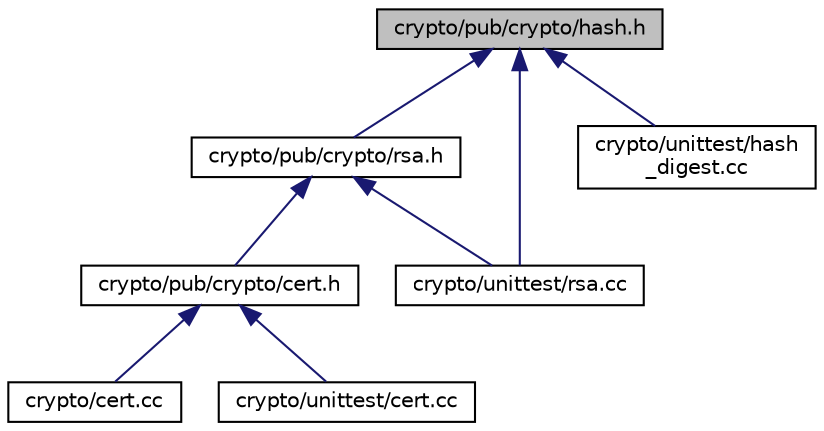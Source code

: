 digraph "crypto/pub/crypto/hash.h"
{
 // LATEX_PDF_SIZE
  edge [fontname="Helvetica",fontsize="10",labelfontname="Helvetica",labelfontsize="10"];
  node [fontname="Helvetica",fontsize="10",shape=record];
  Node1 [label="crypto/pub/crypto/hash.h",height=0.2,width=0.4,color="black", fillcolor="grey75", style="filled", fontcolor="black",tooltip="One-way hashing and message digests."];
  Node1 -> Node2 [dir="back",color="midnightblue",fontsize="10",style="solid",fontname="Helvetica"];
  Node2 [label="crypto/pub/crypto/rsa.h",height=0.2,width=0.4,color="black", fillcolor="white", style="filled",URL="$df/dc3/rsa_8h.html",tooltip="RSA public key cryptography."];
  Node2 -> Node3 [dir="back",color="midnightblue",fontsize="10",style="solid",fontname="Helvetica"];
  Node3 [label="crypto/pub/crypto/cert.h",height=0.2,width=0.4,color="black", fillcolor="white", style="filled",URL="$d7/d4a/cert_8h.html",tooltip="X.509 and RSA certificates."];
  Node3 -> Node4 [dir="back",color="midnightblue",fontsize="10",style="solid",fontname="Helvetica"];
  Node4 [label="crypto/cert.cc",height=0.2,width=0.4,color="black", fillcolor="white", style="filled",URL="$d6/d29/cert_8cc_source.html",tooltip=" "];
  Node3 -> Node5 [dir="back",color="midnightblue",fontsize="10",style="solid",fontname="Helvetica"];
  Node5 [label="crypto/unittest/cert.cc",height=0.2,width=0.4,color="black", fillcolor="white", style="filled",URL="$d0/d5f/unittest_2cert_8cc.html",tooltip="Test file for X.509 and RSA certificates."];
  Node2 -> Node6 [dir="back",color="midnightblue",fontsize="10",style="solid",fontname="Helvetica"];
  Node6 [label="crypto/unittest/rsa.cc",height=0.2,width=0.4,color="black", fillcolor="white", style="filled",URL="$d3/de6/rsa_8cc.html",tooltip="Test file for RSA public key cryptography."];
  Node1 -> Node7 [dir="back",color="midnightblue",fontsize="10",style="solid",fontname="Helvetica"];
  Node7 [label="crypto/unittest/hash\l_digest.cc",height=0.2,width=0.4,color="black", fillcolor="white", style="filled",URL="$dd/d08/hash__digest_8cc.html",tooltip="Test file for One-way hashing and message digests."];
  Node1 -> Node6 [dir="back",color="midnightblue",fontsize="10",style="solid",fontname="Helvetica"];
}
